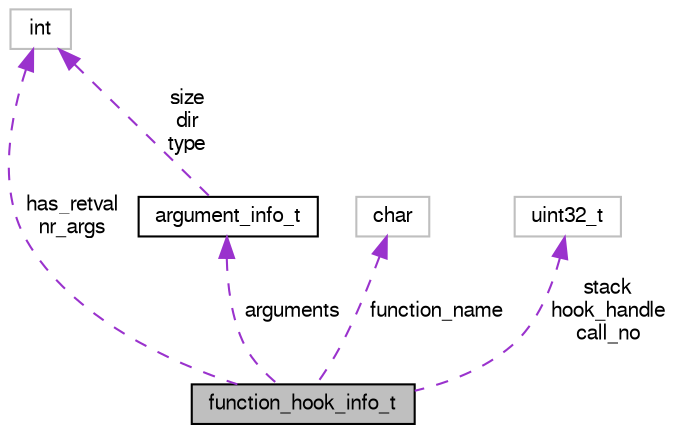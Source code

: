digraph G
{
  bgcolor="transparent";
  edge [fontname="FreeSans",fontsize="10",labelfontname="FreeSans",labelfontsize="10"];
  node [fontname="FreeSans",fontsize="10",shape=record];
  Node1 [label="function_hook_info_t",height=0.2,width=0.4,color="black", fillcolor="grey75", style="filled" fontcolor="black"];
  Node2 -> Node1 [dir=back,color="darkorchid3",fontsize="10",style="dashed",label="arguments",fontname="FreeSans"];
  Node2 [label="argument_info_t",height=0.2,width=0.4,color="black",URL="$structargument__info__t.html"];
  Node3 -> Node2 [dir=back,color="darkorchid3",fontsize="10",style="dashed",label="size\ndir\ntype",fontname="FreeSans"];
  Node3 [label="int",height=0.2,width=0.4,color="grey75"];
  Node4 -> Node1 [dir=back,color="darkorchid3",fontsize="10",style="dashed",label="function_name",fontname="FreeSans"];
  Node4 [label="char",height=0.2,width=0.4,color="grey75"];
  Node5 -> Node1 [dir=back,color="darkorchid3",fontsize="10",style="dashed",label="stack\nhook_handle\ncall_no",fontname="FreeSans"];
  Node5 [label="uint32_t",height=0.2,width=0.4,color="grey75"];
  Node3 -> Node1 [dir=back,color="darkorchid3",fontsize="10",style="dashed",label="has_retval\nnr_args",fontname="FreeSans"];
}
